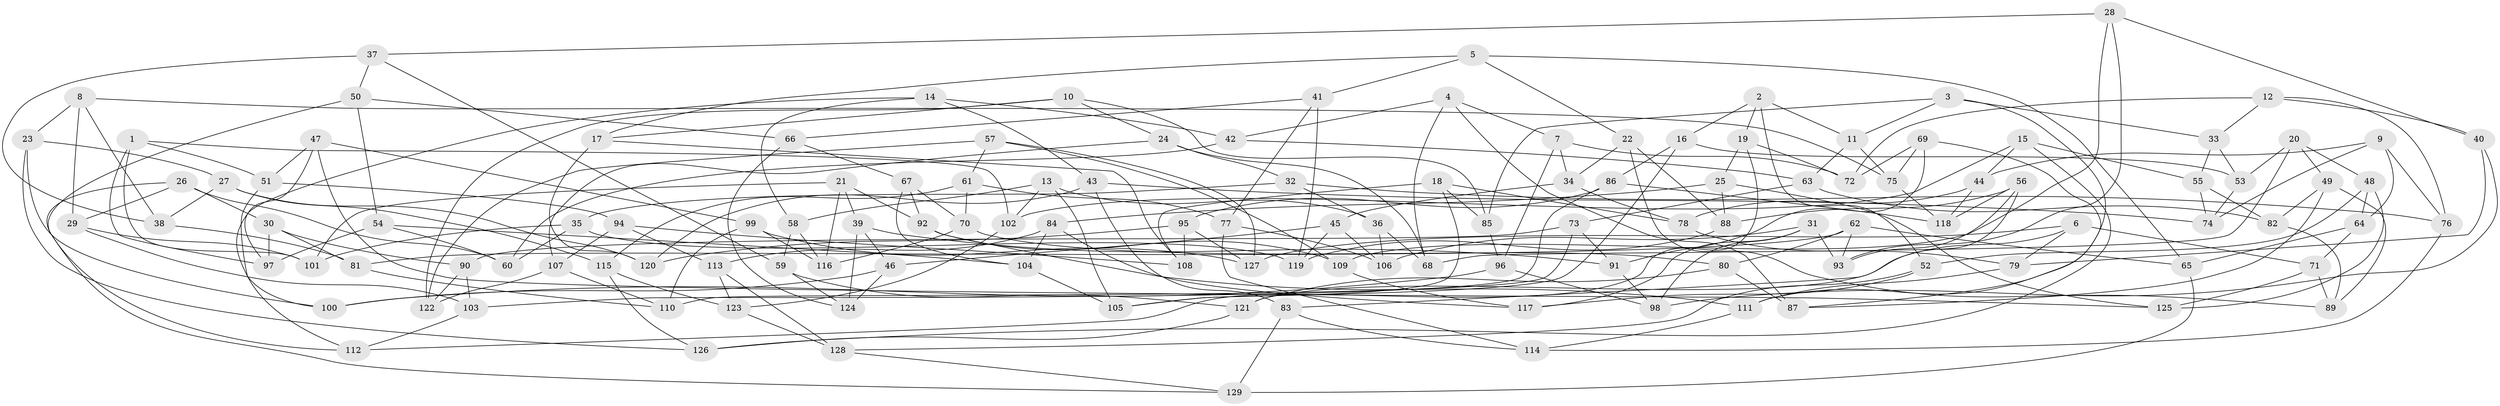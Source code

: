 // coarse degree distribution, {10: 0.15384615384615385, 5: 0.057692307692307696, 8: 0.07692307692307693, 9: 0.09615384615384616, 4: 0.40384615384615385, 12: 0.019230769230769232, 7: 0.057692307692307696, 3: 0.09615384615384616, 6: 0.038461538461538464}
// Generated by graph-tools (version 1.1) at 2025/54/03/04/25 22:54:05]
// undirected, 129 vertices, 258 edges
graph export_dot {
  node [color=gray90,style=filled];
  1;
  2;
  3;
  4;
  5;
  6;
  7;
  8;
  9;
  10;
  11;
  12;
  13;
  14;
  15;
  16;
  17;
  18;
  19;
  20;
  21;
  22;
  23;
  24;
  25;
  26;
  27;
  28;
  29;
  30;
  31;
  32;
  33;
  34;
  35;
  36;
  37;
  38;
  39;
  40;
  41;
  42;
  43;
  44;
  45;
  46;
  47;
  48;
  49;
  50;
  51;
  52;
  53;
  54;
  55;
  56;
  57;
  58;
  59;
  60;
  61;
  62;
  63;
  64;
  65;
  66;
  67;
  68;
  69;
  70;
  71;
  72;
  73;
  74;
  75;
  76;
  77;
  78;
  79;
  80;
  81;
  82;
  83;
  84;
  85;
  86;
  87;
  88;
  89;
  90;
  91;
  92;
  93;
  94;
  95;
  96;
  97;
  98;
  99;
  100;
  101;
  102;
  103;
  104;
  105;
  106;
  107;
  108;
  109;
  110;
  111;
  112;
  113;
  114;
  115;
  116;
  117;
  118;
  119;
  120;
  121;
  122;
  123;
  124;
  125;
  126;
  127;
  128;
  129;
  1 -- 101;
  1 -- 51;
  1 -- 97;
  1 -- 102;
  2 -- 11;
  2 -- 52;
  2 -- 19;
  2 -- 16;
  3 -- 111;
  3 -- 33;
  3 -- 11;
  3 -- 85;
  4 -- 42;
  4 -- 68;
  4 -- 7;
  4 -- 87;
  5 -- 17;
  5 -- 41;
  5 -- 65;
  5 -- 22;
  6 -- 79;
  6 -- 121;
  6 -- 127;
  6 -- 71;
  7 -- 34;
  7 -- 96;
  7 -- 72;
  8 -- 75;
  8 -- 23;
  8 -- 29;
  8 -- 38;
  9 -- 64;
  9 -- 74;
  9 -- 76;
  9 -- 44;
  10 -- 122;
  10 -- 24;
  10 -- 85;
  10 -- 17;
  11 -- 75;
  11 -- 63;
  12 -- 33;
  12 -- 72;
  12 -- 40;
  12 -- 76;
  13 -- 102;
  13 -- 105;
  13 -- 58;
  13 -- 36;
  14 -- 43;
  14 -- 112;
  14 -- 42;
  14 -- 58;
  15 -- 102;
  15 -- 55;
  15 -- 126;
  15 -- 44;
  16 -- 86;
  16 -- 105;
  16 -- 53;
  17 -- 120;
  17 -- 108;
  18 -- 85;
  18 -- 105;
  18 -- 108;
  18 -- 78;
  19 -- 25;
  19 -- 112;
  19 -- 72;
  20 -- 48;
  20 -- 49;
  20 -- 53;
  20 -- 68;
  21 -- 116;
  21 -- 101;
  21 -- 92;
  21 -- 39;
  22 -- 88;
  22 -- 89;
  22 -- 34;
  23 -- 27;
  23 -- 100;
  23 -- 126;
  24 -- 107;
  24 -- 32;
  24 -- 68;
  25 -- 84;
  25 -- 88;
  25 -- 125;
  26 -- 112;
  26 -- 60;
  26 -- 30;
  26 -- 29;
  27 -- 120;
  27 -- 38;
  27 -- 115;
  28 -- 93;
  28 -- 109;
  28 -- 37;
  28 -- 40;
  29 -- 101;
  29 -- 103;
  30 -- 90;
  30 -- 97;
  30 -- 81;
  31 -- 117;
  31 -- 98;
  31 -- 93;
  31 -- 106;
  32 -- 35;
  32 -- 36;
  32 -- 76;
  33 -- 55;
  33 -- 53;
  34 -- 78;
  34 -- 45;
  35 -- 101;
  35 -- 60;
  35 -- 119;
  36 -- 106;
  36 -- 68;
  37 -- 50;
  37 -- 38;
  37 -- 59;
  38 -- 81;
  39 -- 91;
  39 -- 46;
  39 -- 124;
  40 -- 98;
  40 -- 79;
  41 -- 77;
  41 -- 66;
  41 -- 119;
  42 -- 63;
  42 -- 60;
  43 -- 83;
  43 -- 120;
  43 -- 74;
  44 -- 118;
  44 -- 78;
  45 -- 106;
  45 -- 119;
  45 -- 46;
  46 -- 124;
  46 -- 100;
  47 -- 125;
  47 -- 97;
  47 -- 51;
  47 -- 99;
  48 -- 52;
  48 -- 64;
  48 -- 125;
  49 -- 89;
  49 -- 87;
  49 -- 82;
  50 -- 66;
  50 -- 129;
  50 -- 54;
  51 -- 94;
  51 -- 100;
  52 -- 128;
  52 -- 117;
  53 -- 74;
  54 -- 60;
  54 -- 104;
  54 -- 97;
  55 -- 74;
  55 -- 82;
  56 -- 88;
  56 -- 83;
  56 -- 118;
  56 -- 93;
  57 -- 122;
  57 -- 61;
  57 -- 127;
  57 -- 109;
  58 -- 59;
  58 -- 116;
  59 -- 121;
  59 -- 124;
  61 -- 115;
  61 -- 77;
  61 -- 70;
  62 -- 81;
  62 -- 93;
  62 -- 80;
  62 -- 65;
  63 -- 82;
  63 -- 73;
  64 -- 71;
  64 -- 65;
  65 -- 129;
  66 -- 124;
  66 -- 67;
  67 -- 92;
  67 -- 104;
  67 -- 70;
  69 -- 91;
  69 -- 72;
  69 -- 87;
  69 -- 75;
  70 -- 80;
  70 -- 116;
  71 -- 89;
  71 -- 125;
  73 -- 90;
  73 -- 110;
  73 -- 91;
  75 -- 118;
  76 -- 114;
  77 -- 106;
  77 -- 114;
  78 -- 79;
  79 -- 111;
  80 -- 87;
  80 -- 121;
  81 -- 110;
  82 -- 89;
  83 -- 114;
  83 -- 129;
  84 -- 113;
  84 -- 117;
  84 -- 104;
  85 -- 96;
  86 -- 103;
  86 -- 118;
  86 -- 95;
  88 -- 119;
  90 -- 103;
  90 -- 122;
  91 -- 98;
  92 -- 109;
  92 -- 111;
  94 -- 108;
  94 -- 107;
  94 -- 113;
  95 -- 127;
  95 -- 120;
  95 -- 108;
  96 -- 98;
  96 -- 100;
  99 -- 116;
  99 -- 127;
  99 -- 110;
  102 -- 123;
  103 -- 112;
  104 -- 105;
  107 -- 122;
  107 -- 110;
  109 -- 117;
  111 -- 114;
  113 -- 128;
  113 -- 123;
  115 -- 123;
  115 -- 126;
  121 -- 126;
  123 -- 128;
  128 -- 129;
}

